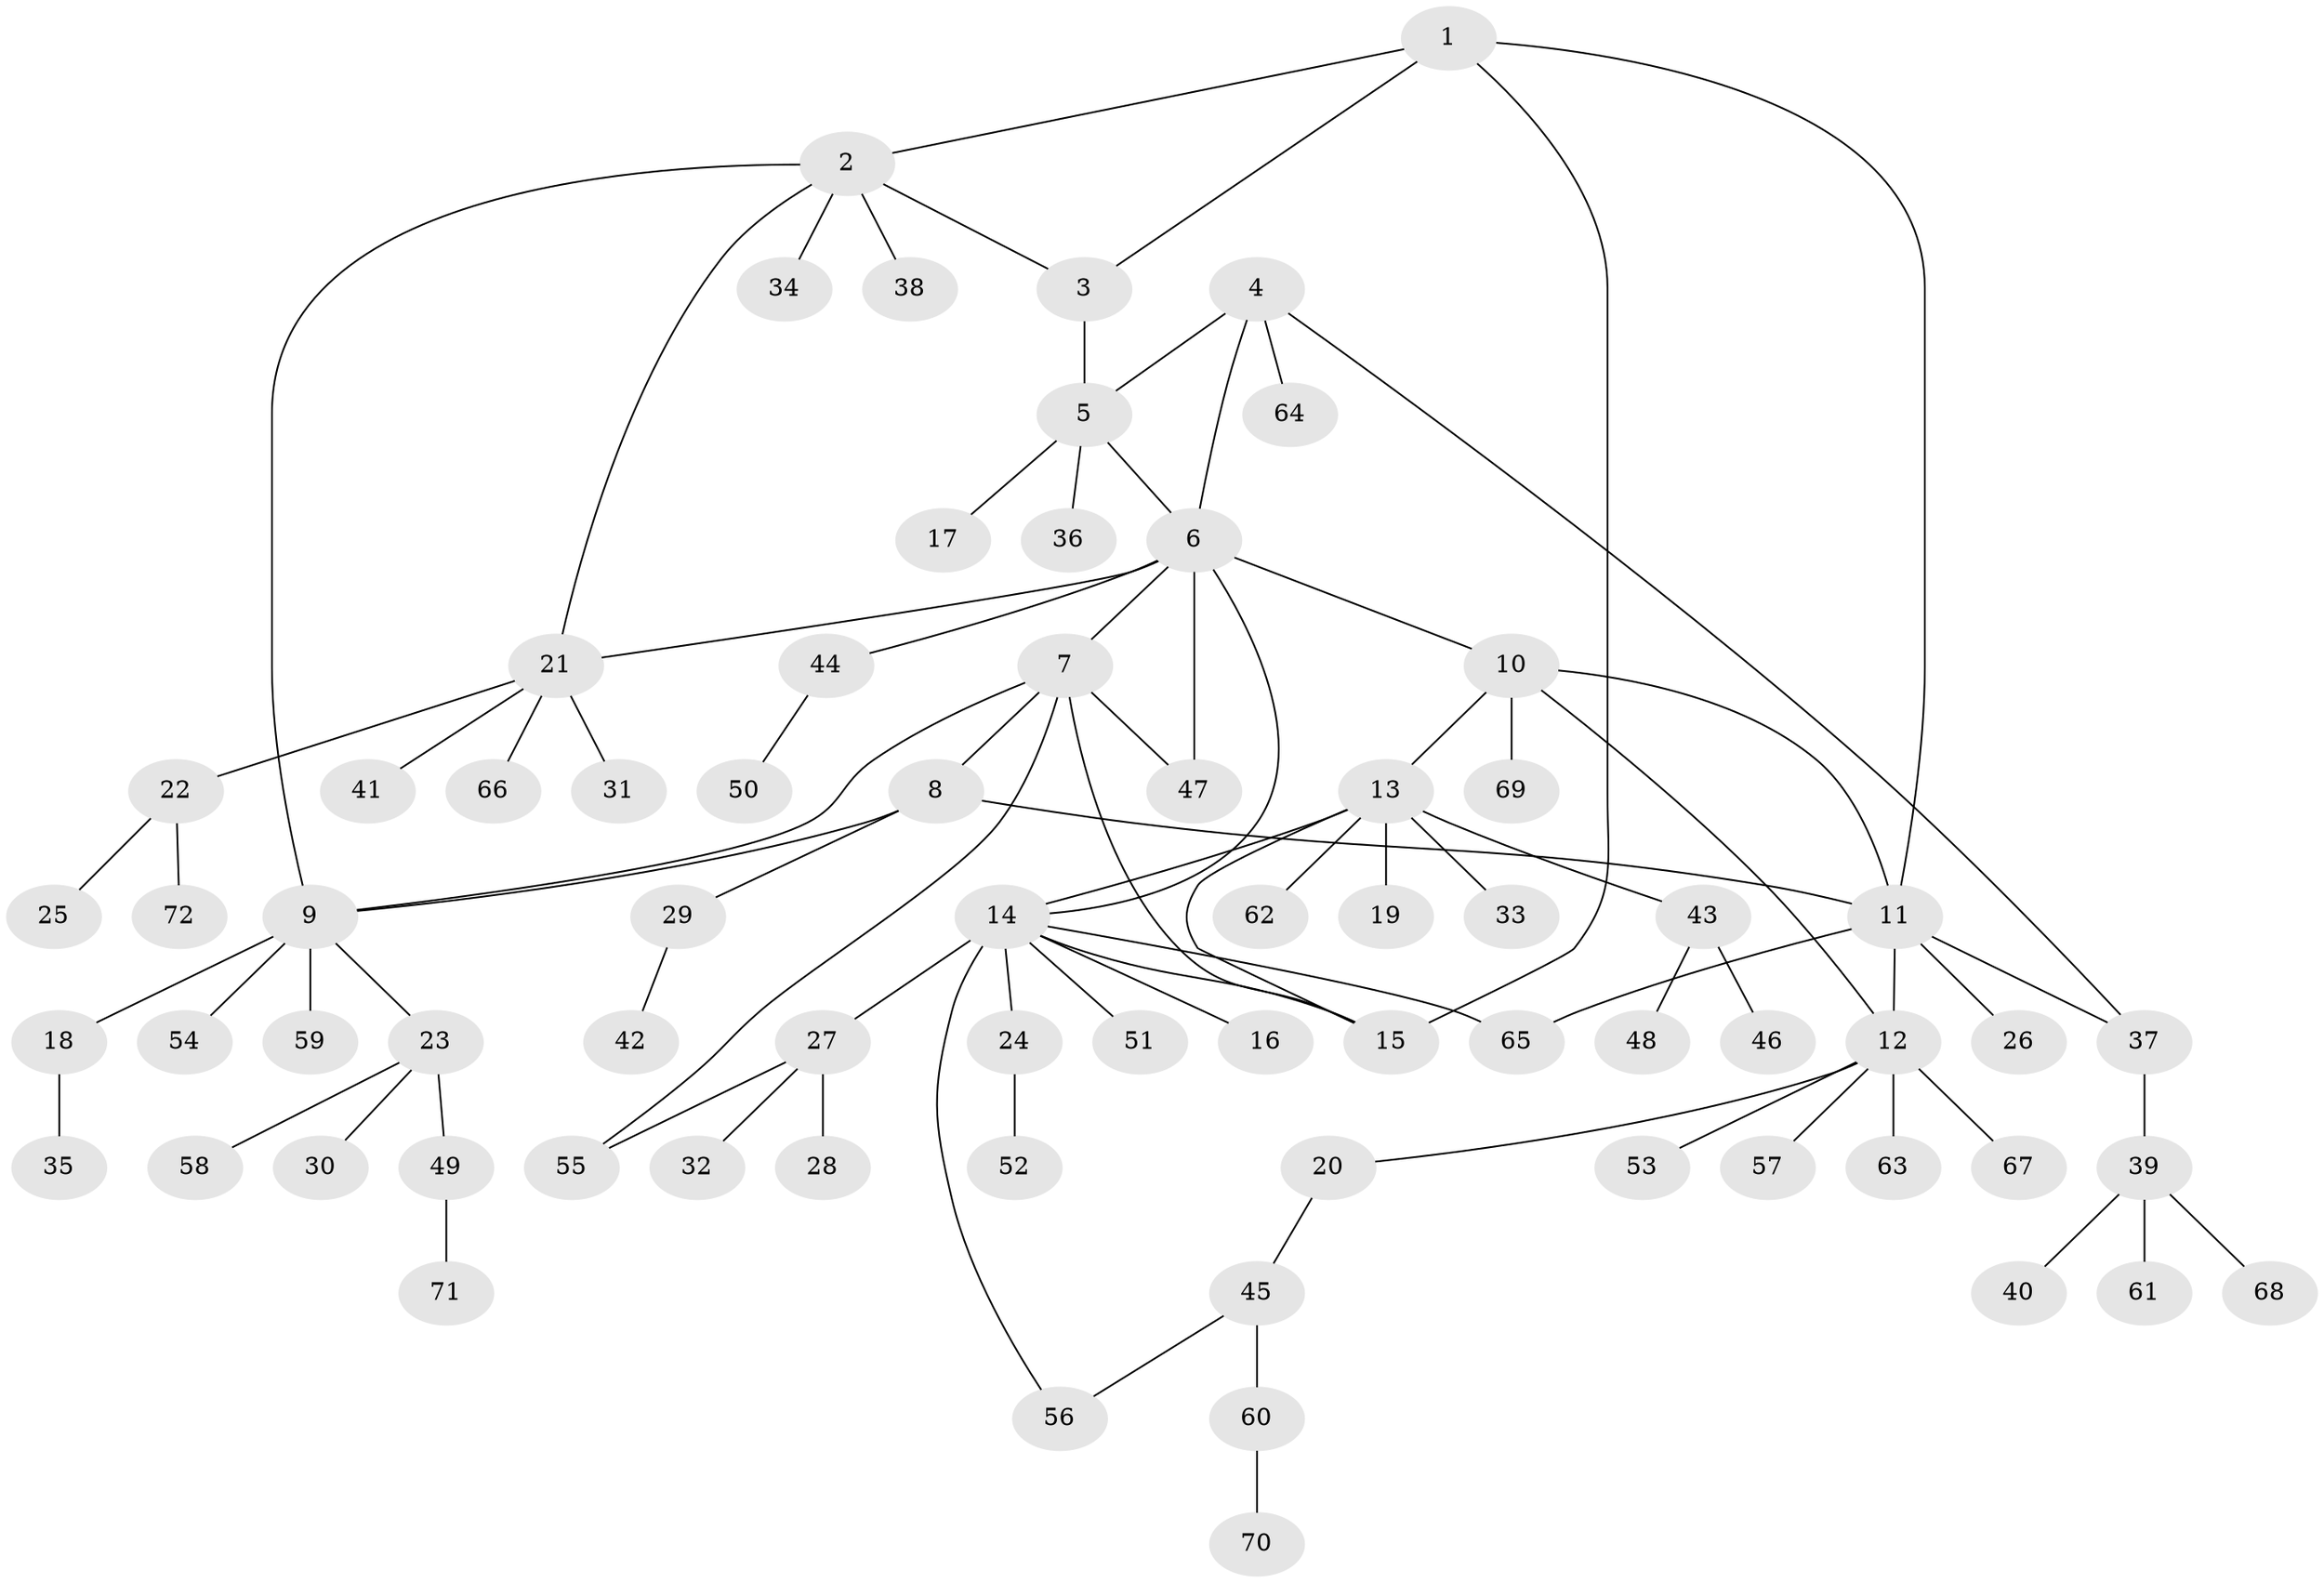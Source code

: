 // coarse degree distribution, {4: 0.06818181818181818, 7: 0.06818181818181818, 6: 0.09090909090909091, 2: 0.11363636363636363, 5: 0.022727272727272728, 1: 0.45454545454545453, 3: 0.18181818181818182}
// Generated by graph-tools (version 1.1) at 2025/37/03/04/25 23:37:50]
// undirected, 72 vertices, 88 edges
graph export_dot {
  node [color=gray90,style=filled];
  1;
  2;
  3;
  4;
  5;
  6;
  7;
  8;
  9;
  10;
  11;
  12;
  13;
  14;
  15;
  16;
  17;
  18;
  19;
  20;
  21;
  22;
  23;
  24;
  25;
  26;
  27;
  28;
  29;
  30;
  31;
  32;
  33;
  34;
  35;
  36;
  37;
  38;
  39;
  40;
  41;
  42;
  43;
  44;
  45;
  46;
  47;
  48;
  49;
  50;
  51;
  52;
  53;
  54;
  55;
  56;
  57;
  58;
  59;
  60;
  61;
  62;
  63;
  64;
  65;
  66;
  67;
  68;
  69;
  70;
  71;
  72;
  1 -- 2;
  1 -- 3;
  1 -- 11;
  1 -- 15;
  2 -- 3;
  2 -- 9;
  2 -- 21;
  2 -- 34;
  2 -- 38;
  3 -- 5;
  4 -- 5;
  4 -- 6;
  4 -- 37;
  4 -- 64;
  5 -- 6;
  5 -- 17;
  5 -- 36;
  6 -- 7;
  6 -- 10;
  6 -- 14;
  6 -- 21;
  6 -- 44;
  6 -- 47;
  7 -- 8;
  7 -- 9;
  7 -- 15;
  7 -- 47;
  7 -- 55;
  8 -- 9;
  8 -- 11;
  8 -- 29;
  9 -- 18;
  9 -- 23;
  9 -- 54;
  9 -- 59;
  10 -- 11;
  10 -- 12;
  10 -- 13;
  10 -- 69;
  11 -- 12;
  11 -- 26;
  11 -- 37;
  11 -- 65;
  12 -- 20;
  12 -- 53;
  12 -- 57;
  12 -- 63;
  12 -- 67;
  13 -- 14;
  13 -- 15;
  13 -- 19;
  13 -- 33;
  13 -- 43;
  13 -- 62;
  14 -- 15;
  14 -- 16;
  14 -- 24;
  14 -- 27;
  14 -- 51;
  14 -- 56;
  14 -- 65;
  18 -- 35;
  20 -- 45;
  21 -- 22;
  21 -- 31;
  21 -- 41;
  21 -- 66;
  22 -- 25;
  22 -- 72;
  23 -- 30;
  23 -- 49;
  23 -- 58;
  24 -- 52;
  27 -- 28;
  27 -- 32;
  27 -- 55;
  29 -- 42;
  37 -- 39;
  39 -- 40;
  39 -- 61;
  39 -- 68;
  43 -- 46;
  43 -- 48;
  44 -- 50;
  45 -- 56;
  45 -- 60;
  49 -- 71;
  60 -- 70;
}
